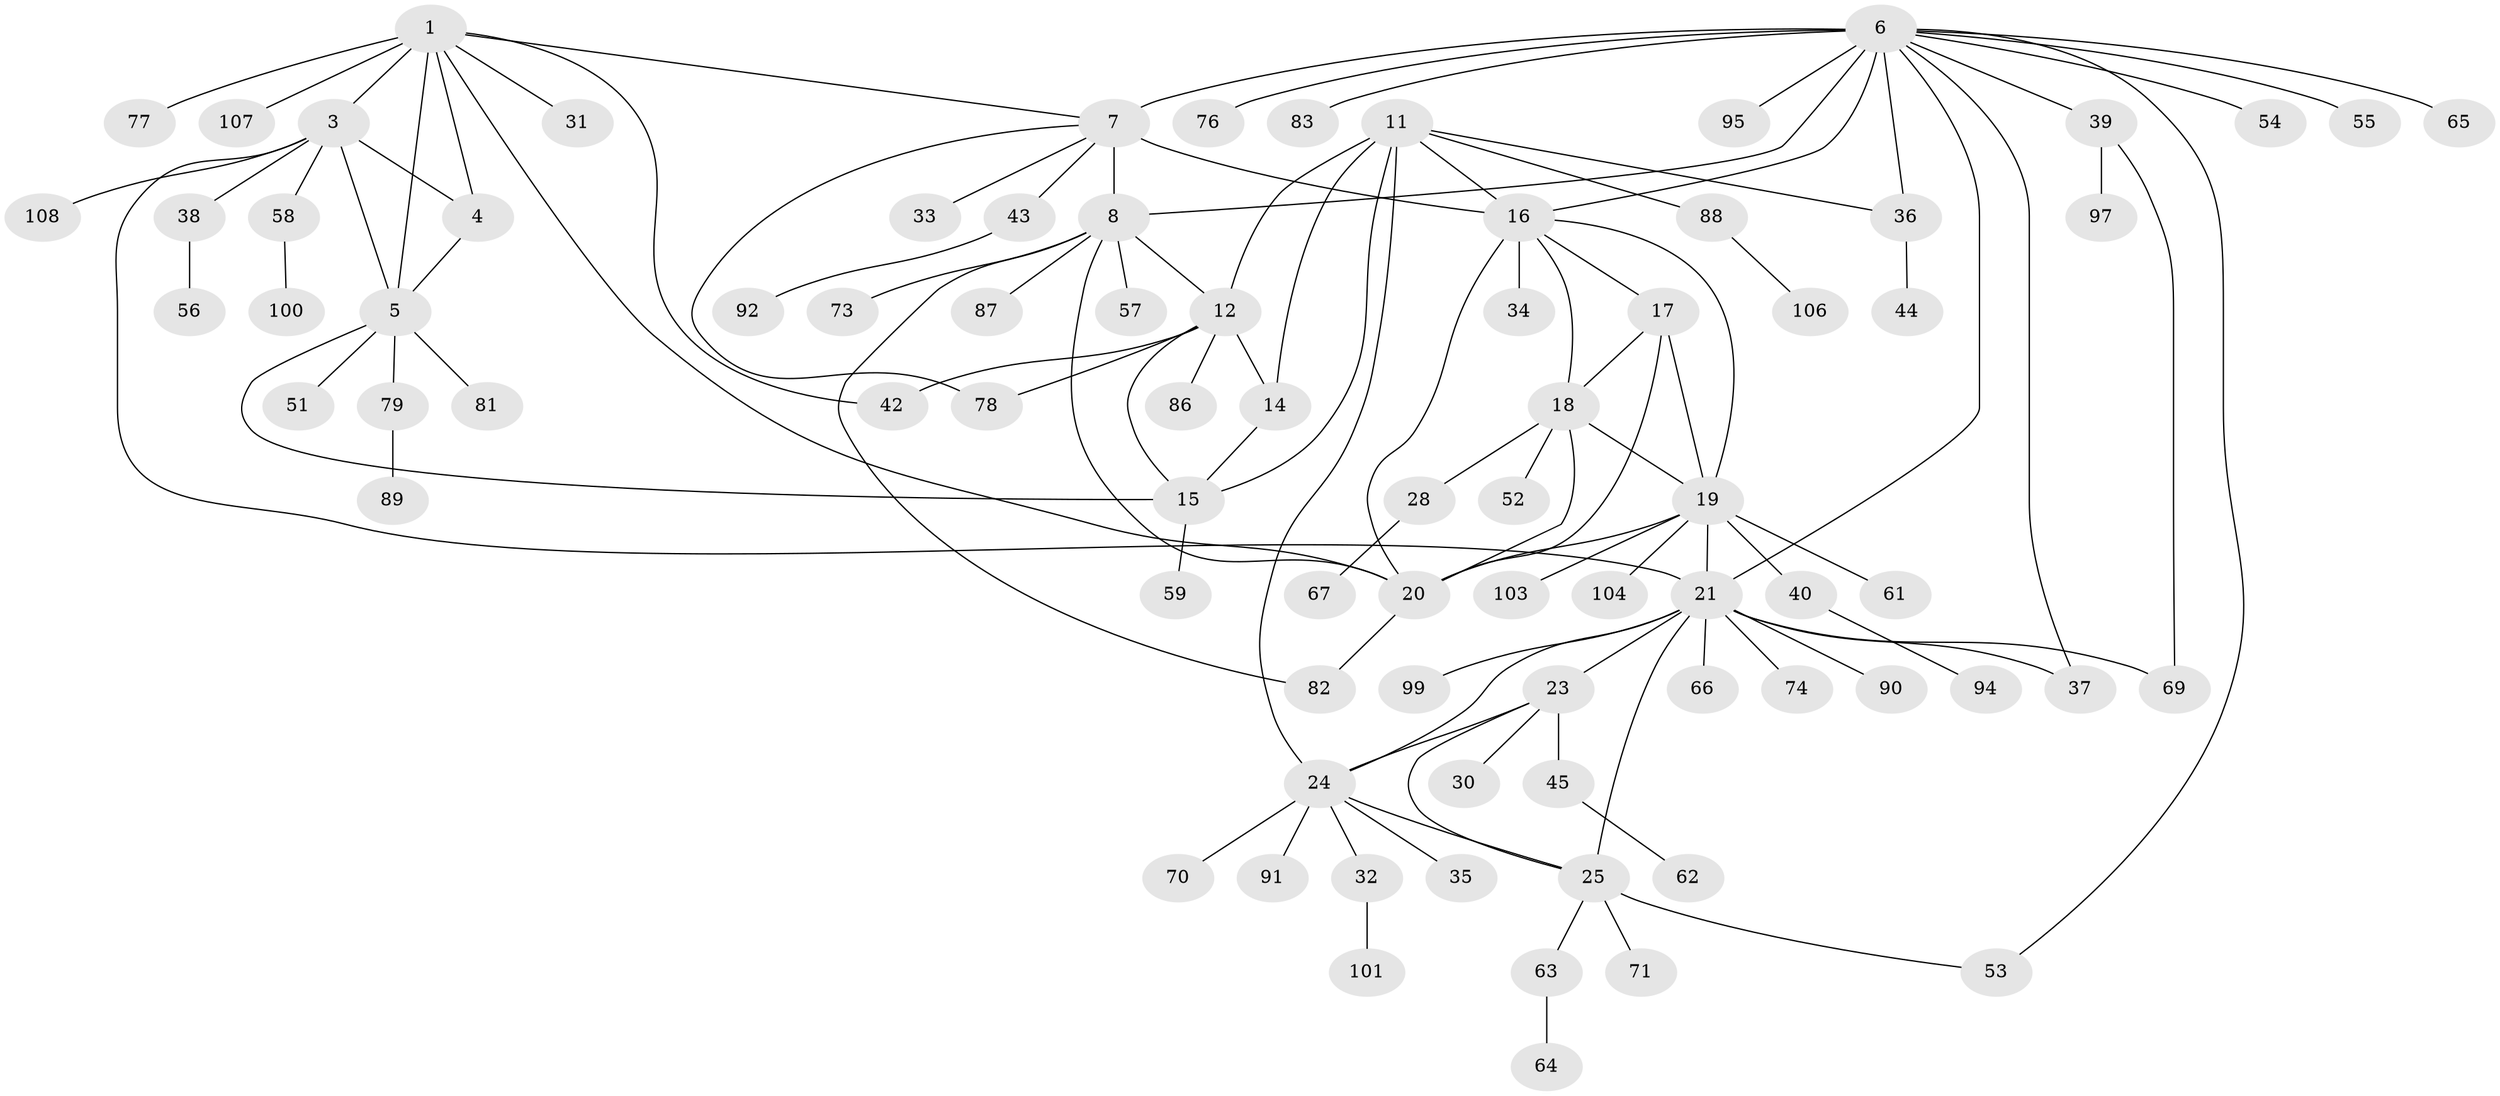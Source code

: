 // Generated by graph-tools (version 1.1) at 2025/24/03/03/25 07:24:09]
// undirected, 82 vertices, 112 edges
graph export_dot {
graph [start="1"]
  node [color=gray90,style=filled];
  1 [super="+2"];
  3 [super="+49"];
  4;
  5 [super="+29"];
  6 [super="+84"];
  7 [super="+9"];
  8 [super="+10"];
  11 [super="+13"];
  12 [super="+85"];
  14;
  15 [super="+50"];
  16 [super="+47"];
  17 [super="+68"];
  18 [super="+27"];
  19 [super="+105"];
  20 [super="+93"];
  21 [super="+22"];
  23 [super="+26"];
  24 [super="+96"];
  25 [super="+72"];
  28;
  30 [super="+41"];
  31;
  32 [super="+48"];
  33;
  34 [super="+98"];
  35;
  36;
  37;
  38;
  39 [super="+60"];
  40;
  42 [super="+111"];
  43;
  44 [super="+46"];
  45;
  51 [super="+75"];
  52;
  53;
  54;
  55;
  56 [super="+102"];
  57;
  58;
  59;
  61 [super="+109"];
  62;
  63;
  64;
  65;
  66;
  67;
  69;
  70;
  71 [super="+80"];
  73;
  74;
  76;
  77;
  78;
  79;
  81;
  82;
  83;
  86;
  87;
  88;
  89;
  90;
  91;
  92;
  94;
  95;
  97;
  99;
  100;
  101;
  103 [super="+110"];
  104;
  106;
  107;
  108;
  1 -- 3 [weight=2];
  1 -- 4 [weight=2];
  1 -- 5 [weight=2];
  1 -- 20;
  1 -- 7;
  1 -- 42;
  1 -- 107;
  1 -- 77;
  1 -- 31;
  3 -- 4;
  3 -- 5;
  3 -- 21;
  3 -- 38;
  3 -- 108;
  3 -- 58;
  4 -- 5;
  5 -- 15;
  5 -- 79;
  5 -- 81;
  5 -- 51;
  6 -- 7 [weight=2];
  6 -- 8 [weight=2];
  6 -- 36;
  6 -- 37;
  6 -- 39;
  6 -- 53;
  6 -- 54;
  6 -- 55;
  6 -- 65;
  6 -- 76;
  6 -- 83;
  6 -- 95;
  6 -- 21;
  6 -- 16;
  7 -- 8 [weight=4];
  7 -- 78;
  7 -- 16 [weight=2];
  7 -- 33;
  7 -- 43;
  8 -- 57;
  8 -- 73;
  8 -- 87;
  8 -- 82;
  8 -- 20;
  8 -- 12;
  11 -- 12 [weight=2];
  11 -- 14 [weight=2];
  11 -- 15 [weight=2];
  11 -- 36;
  11 -- 88;
  11 -- 16;
  11 -- 24;
  12 -- 14;
  12 -- 15;
  12 -- 42;
  12 -- 78;
  12 -- 86;
  14 -- 15;
  15 -- 59;
  16 -- 17;
  16 -- 18;
  16 -- 19;
  16 -- 20;
  16 -- 34;
  17 -- 18;
  17 -- 19;
  17 -- 20;
  18 -- 19;
  18 -- 20;
  18 -- 28;
  18 -- 52;
  19 -- 20;
  19 -- 40;
  19 -- 61;
  19 -- 103;
  19 -- 104;
  19 -- 21;
  20 -- 82;
  21 -- 23 [weight=2];
  21 -- 24 [weight=2];
  21 -- 25 [weight=2];
  21 -- 66;
  21 -- 99;
  21 -- 37;
  21 -- 69;
  21 -- 74;
  21 -- 90;
  23 -- 24;
  23 -- 25;
  23 -- 30;
  23 -- 45;
  24 -- 25;
  24 -- 32;
  24 -- 35;
  24 -- 70;
  24 -- 91;
  25 -- 53;
  25 -- 63;
  25 -- 71;
  28 -- 67;
  32 -- 101;
  36 -- 44;
  38 -- 56;
  39 -- 97;
  39 -- 69;
  40 -- 94;
  43 -- 92;
  45 -- 62;
  58 -- 100;
  63 -- 64;
  79 -- 89;
  88 -- 106;
}
